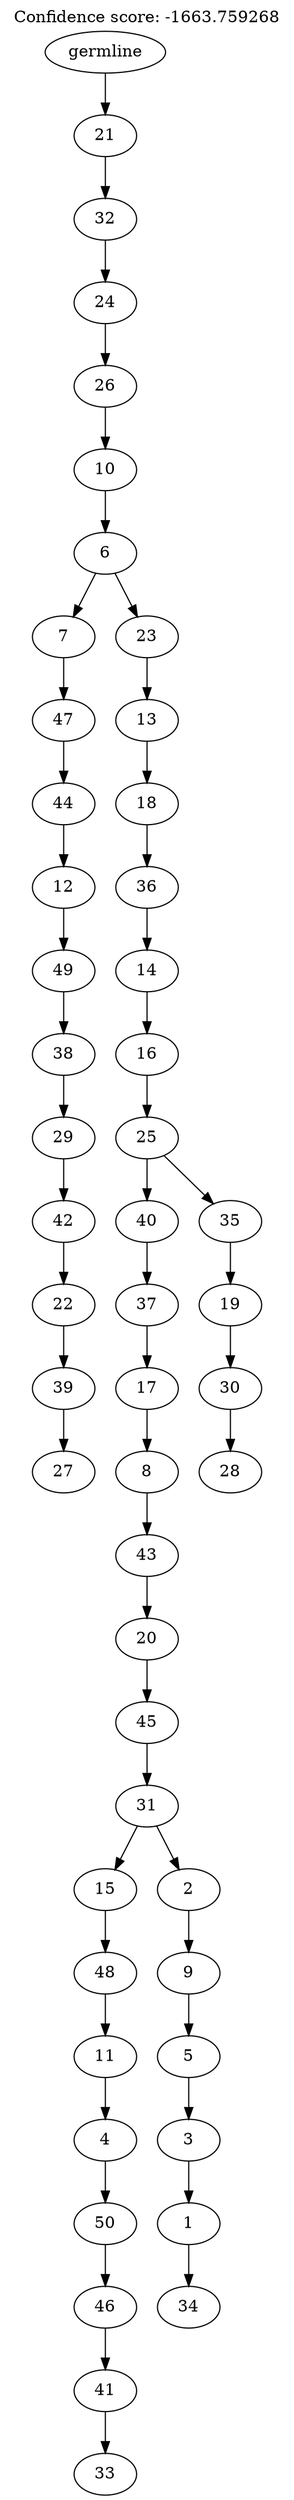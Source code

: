 digraph g {
	"49" -> "50";
	"50" [label="27"];
	"48" -> "49";
	"49" [label="39"];
	"47" -> "48";
	"48" [label="22"];
	"46" -> "47";
	"47" [label="42"];
	"45" -> "46";
	"46" [label="29"];
	"44" -> "45";
	"45" [label="38"];
	"43" -> "44";
	"44" [label="49"];
	"42" -> "43";
	"43" [label="12"];
	"41" -> "42";
	"42" [label="44"];
	"40" -> "41";
	"41" [label="47"];
	"38" -> "39";
	"39" [label="33"];
	"37" -> "38";
	"38" [label="41"];
	"36" -> "37";
	"37" [label="46"];
	"35" -> "36";
	"36" [label="50"];
	"34" -> "35";
	"35" [label="4"];
	"33" -> "34";
	"34" [label="11"];
	"32" -> "33";
	"33" [label="48"];
	"30" -> "31";
	"31" [label="34"];
	"29" -> "30";
	"30" [label="1"];
	"28" -> "29";
	"29" [label="3"];
	"27" -> "28";
	"28" [label="5"];
	"26" -> "27";
	"27" [label="9"];
	"25" -> "26";
	"26" [label="2"];
	"25" -> "32";
	"32" [label="15"];
	"24" -> "25";
	"25" [label="31"];
	"23" -> "24";
	"24" [label="45"];
	"22" -> "23";
	"23" [label="20"];
	"21" -> "22";
	"22" [label="43"];
	"20" -> "21";
	"21" [label="8"];
	"19" -> "20";
	"20" [label="17"];
	"18" -> "19";
	"19" [label="37"];
	"16" -> "17";
	"17" [label="28"];
	"15" -> "16";
	"16" [label="30"];
	"14" -> "15";
	"15" [label="19"];
	"13" -> "14";
	"14" [label="35"];
	"13" -> "18";
	"18" [label="40"];
	"12" -> "13";
	"13" [label="25"];
	"11" -> "12";
	"12" [label="16"];
	"10" -> "11";
	"11" [label="14"];
	"9" -> "10";
	"10" [label="36"];
	"8" -> "9";
	"9" [label="18"];
	"7" -> "8";
	"8" [label="13"];
	"6" -> "7";
	"7" [label="23"];
	"6" -> "40";
	"40" [label="7"];
	"5" -> "6";
	"6" [label="6"];
	"4" -> "5";
	"5" [label="10"];
	"3" -> "4";
	"4" [label="26"];
	"2" -> "3";
	"3" [label="24"];
	"1" -> "2";
	"2" [label="32"];
	"0" -> "1";
	"1" [label="21"];
	"0" [label="germline"];
	labelloc="t";
	label="Confidence score: -1663.759268";
}
